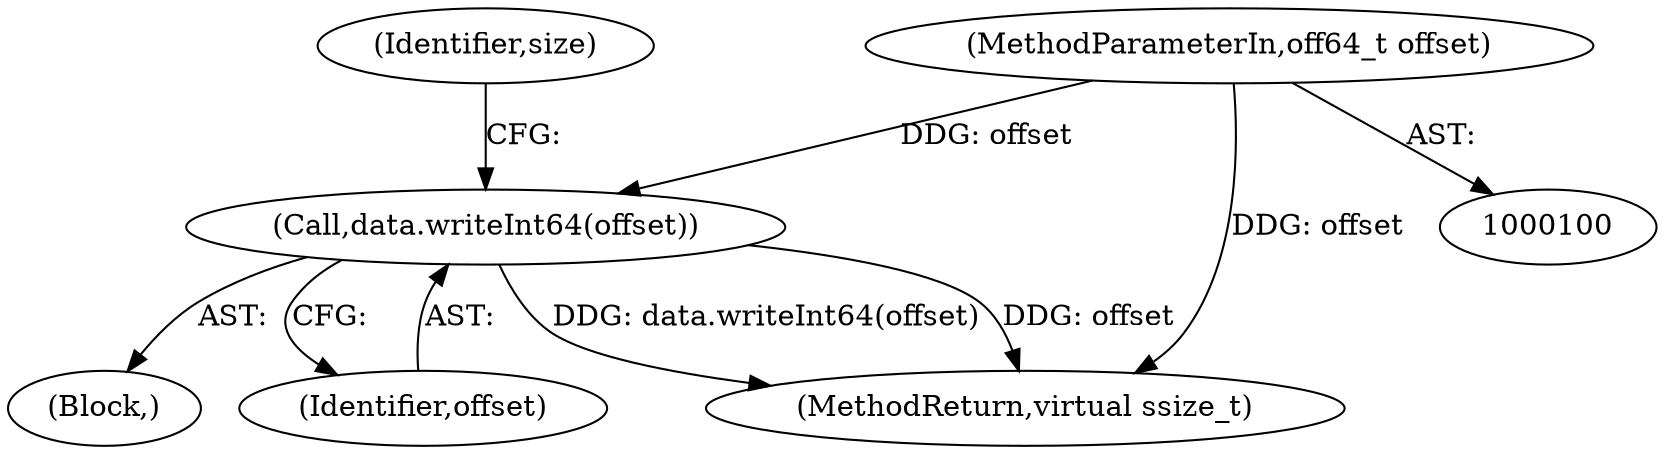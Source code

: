 digraph "0_Android_51504928746edff6c94a1c498cf99c0a83bedaed@API" {
"1000109" [label="(Call,data.writeInt64(offset))"];
"1000101" [label="(MethodParameterIn,off64_t offset)"];
"1000104" [label="(Block,)"];
"1000101" [label="(MethodParameterIn,off64_t offset)"];
"1000112" [label="(Identifier,size)"];
"1000109" [label="(Call,data.writeInt64(offset))"];
"1000110" [label="(Identifier,offset)"];
"1000154" [label="(MethodReturn,virtual ssize_t)"];
"1000109" -> "1000104"  [label="AST: "];
"1000109" -> "1000110"  [label="CFG: "];
"1000110" -> "1000109"  [label="AST: "];
"1000112" -> "1000109"  [label="CFG: "];
"1000109" -> "1000154"  [label="DDG: data.writeInt64(offset)"];
"1000109" -> "1000154"  [label="DDG: offset"];
"1000101" -> "1000109"  [label="DDG: offset"];
"1000101" -> "1000100"  [label="AST: "];
"1000101" -> "1000154"  [label="DDG: offset"];
}
